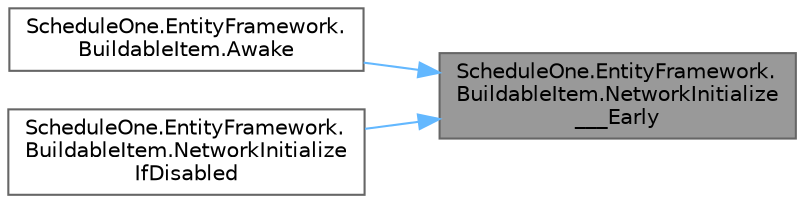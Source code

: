 digraph "ScheduleOne.EntityFramework.BuildableItem.NetworkInitialize___Early"
{
 // LATEX_PDF_SIZE
  bgcolor="transparent";
  edge [fontname=Helvetica,fontsize=10,labelfontname=Helvetica,labelfontsize=10];
  node [fontname=Helvetica,fontsize=10,shape=box,height=0.2,width=0.4];
  rankdir="RL";
  Node1 [id="Node000001",label="ScheduleOne.EntityFramework.\lBuildableItem.NetworkInitialize\l___Early",height=0.2,width=0.4,color="gray40", fillcolor="grey60", style="filled", fontcolor="black",tooltip=" "];
  Node1 -> Node2 [id="edge1_Node000001_Node000002",dir="back",color="steelblue1",style="solid",tooltip=" "];
  Node2 [id="Node000002",label="ScheduleOne.EntityFramework.\lBuildableItem.Awake",height=0.2,width=0.4,color="grey40", fillcolor="white", style="filled",URL="$class_schedule_one_1_1_entity_framework_1_1_buildable_item.html#a2b47e683bb90a7a477bcd1ab976a9ea2",tooltip=" "];
  Node1 -> Node3 [id="edge2_Node000001_Node000003",dir="back",color="steelblue1",style="solid",tooltip=" "];
  Node3 [id="Node000003",label="ScheduleOne.EntityFramework.\lBuildableItem.NetworkInitialize\lIfDisabled",height=0.2,width=0.4,color="grey40", fillcolor="white", style="filled",URL="$class_schedule_one_1_1_entity_framework_1_1_buildable_item.html#a7082f9f0a685bdb39a5d11d9a7c2654a",tooltip=" "];
}
